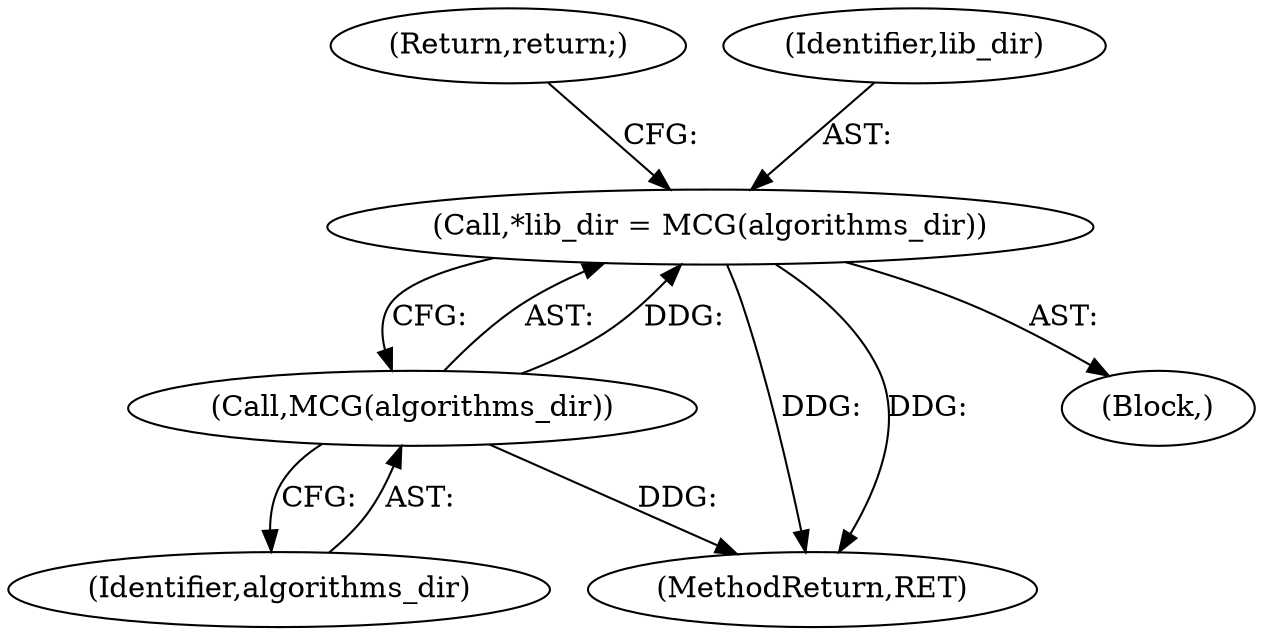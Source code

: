 digraph "0_php-src_6c5211a0cef0cc2854eaa387e0eb036e012904d0?w=1_12@pointer" {
"1000105" [label="(Call,*lib_dir = MCG(algorithms_dir))"];
"1000107" [label="(Call,MCG(algorithms_dir))"];
"1000105" [label="(Call,*lib_dir = MCG(algorithms_dir))"];
"1000113" [label="(Return,return;)"];
"1000108" [label="(Identifier,algorithms_dir)"];
"1000107" [label="(Call,MCG(algorithms_dir))"];
"1000147" [label="(MethodReturn,RET)"];
"1000102" [label="(Block,)"];
"1000106" [label="(Identifier,lib_dir)"];
"1000105" -> "1000102"  [label="AST: "];
"1000105" -> "1000107"  [label="CFG: "];
"1000106" -> "1000105"  [label="AST: "];
"1000107" -> "1000105"  [label="AST: "];
"1000113" -> "1000105"  [label="CFG: "];
"1000105" -> "1000147"  [label="DDG: "];
"1000105" -> "1000147"  [label="DDG: "];
"1000107" -> "1000105"  [label="DDG: "];
"1000107" -> "1000108"  [label="CFG: "];
"1000108" -> "1000107"  [label="AST: "];
"1000107" -> "1000147"  [label="DDG: "];
}

